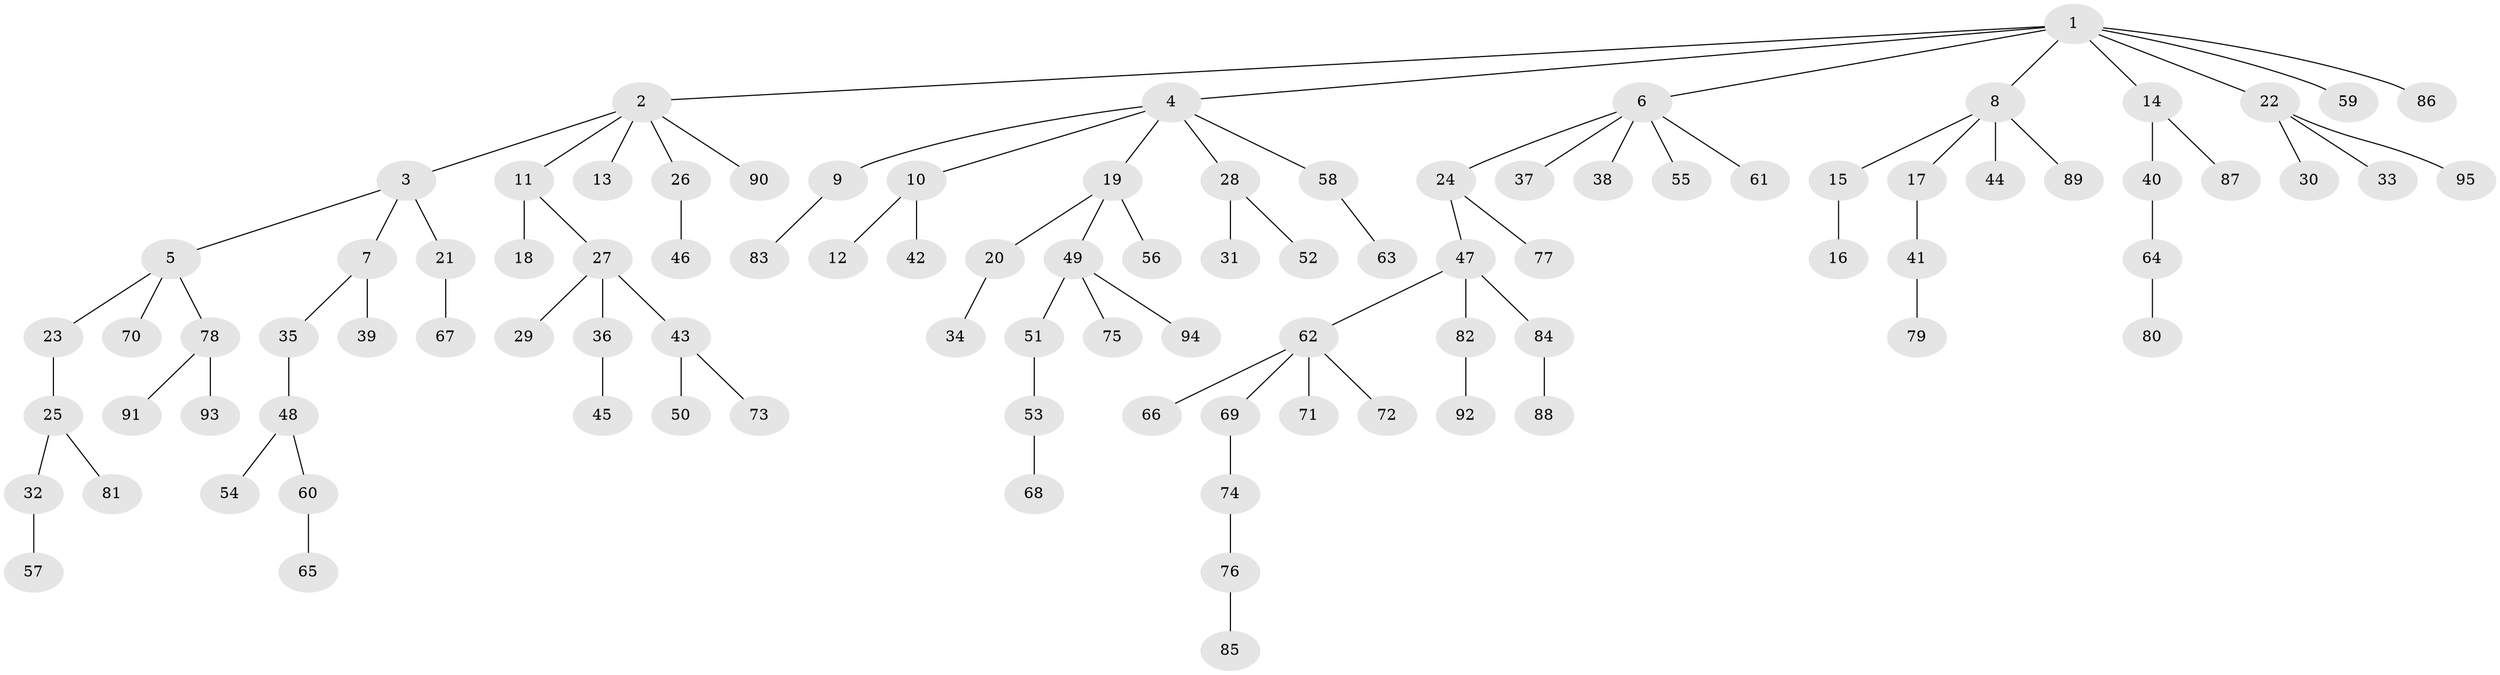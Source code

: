 // Generated by graph-tools (version 1.1) at 2025/15/03/09/25 04:15:26]
// undirected, 95 vertices, 94 edges
graph export_dot {
graph [start="1"]
  node [color=gray90,style=filled];
  1;
  2;
  3;
  4;
  5;
  6;
  7;
  8;
  9;
  10;
  11;
  12;
  13;
  14;
  15;
  16;
  17;
  18;
  19;
  20;
  21;
  22;
  23;
  24;
  25;
  26;
  27;
  28;
  29;
  30;
  31;
  32;
  33;
  34;
  35;
  36;
  37;
  38;
  39;
  40;
  41;
  42;
  43;
  44;
  45;
  46;
  47;
  48;
  49;
  50;
  51;
  52;
  53;
  54;
  55;
  56;
  57;
  58;
  59;
  60;
  61;
  62;
  63;
  64;
  65;
  66;
  67;
  68;
  69;
  70;
  71;
  72;
  73;
  74;
  75;
  76;
  77;
  78;
  79;
  80;
  81;
  82;
  83;
  84;
  85;
  86;
  87;
  88;
  89;
  90;
  91;
  92;
  93;
  94;
  95;
  1 -- 2;
  1 -- 4;
  1 -- 6;
  1 -- 8;
  1 -- 14;
  1 -- 22;
  1 -- 59;
  1 -- 86;
  2 -- 3;
  2 -- 11;
  2 -- 13;
  2 -- 26;
  2 -- 90;
  3 -- 5;
  3 -- 7;
  3 -- 21;
  4 -- 9;
  4 -- 10;
  4 -- 19;
  4 -- 28;
  4 -- 58;
  5 -- 23;
  5 -- 70;
  5 -- 78;
  6 -- 24;
  6 -- 37;
  6 -- 38;
  6 -- 55;
  6 -- 61;
  7 -- 35;
  7 -- 39;
  8 -- 15;
  8 -- 17;
  8 -- 44;
  8 -- 89;
  9 -- 83;
  10 -- 12;
  10 -- 42;
  11 -- 18;
  11 -- 27;
  14 -- 40;
  14 -- 87;
  15 -- 16;
  17 -- 41;
  19 -- 20;
  19 -- 49;
  19 -- 56;
  20 -- 34;
  21 -- 67;
  22 -- 30;
  22 -- 33;
  22 -- 95;
  23 -- 25;
  24 -- 47;
  24 -- 77;
  25 -- 32;
  25 -- 81;
  26 -- 46;
  27 -- 29;
  27 -- 36;
  27 -- 43;
  28 -- 31;
  28 -- 52;
  32 -- 57;
  35 -- 48;
  36 -- 45;
  40 -- 64;
  41 -- 79;
  43 -- 50;
  43 -- 73;
  47 -- 62;
  47 -- 82;
  47 -- 84;
  48 -- 54;
  48 -- 60;
  49 -- 51;
  49 -- 75;
  49 -- 94;
  51 -- 53;
  53 -- 68;
  58 -- 63;
  60 -- 65;
  62 -- 66;
  62 -- 69;
  62 -- 71;
  62 -- 72;
  64 -- 80;
  69 -- 74;
  74 -- 76;
  76 -- 85;
  78 -- 91;
  78 -- 93;
  82 -- 92;
  84 -- 88;
}
